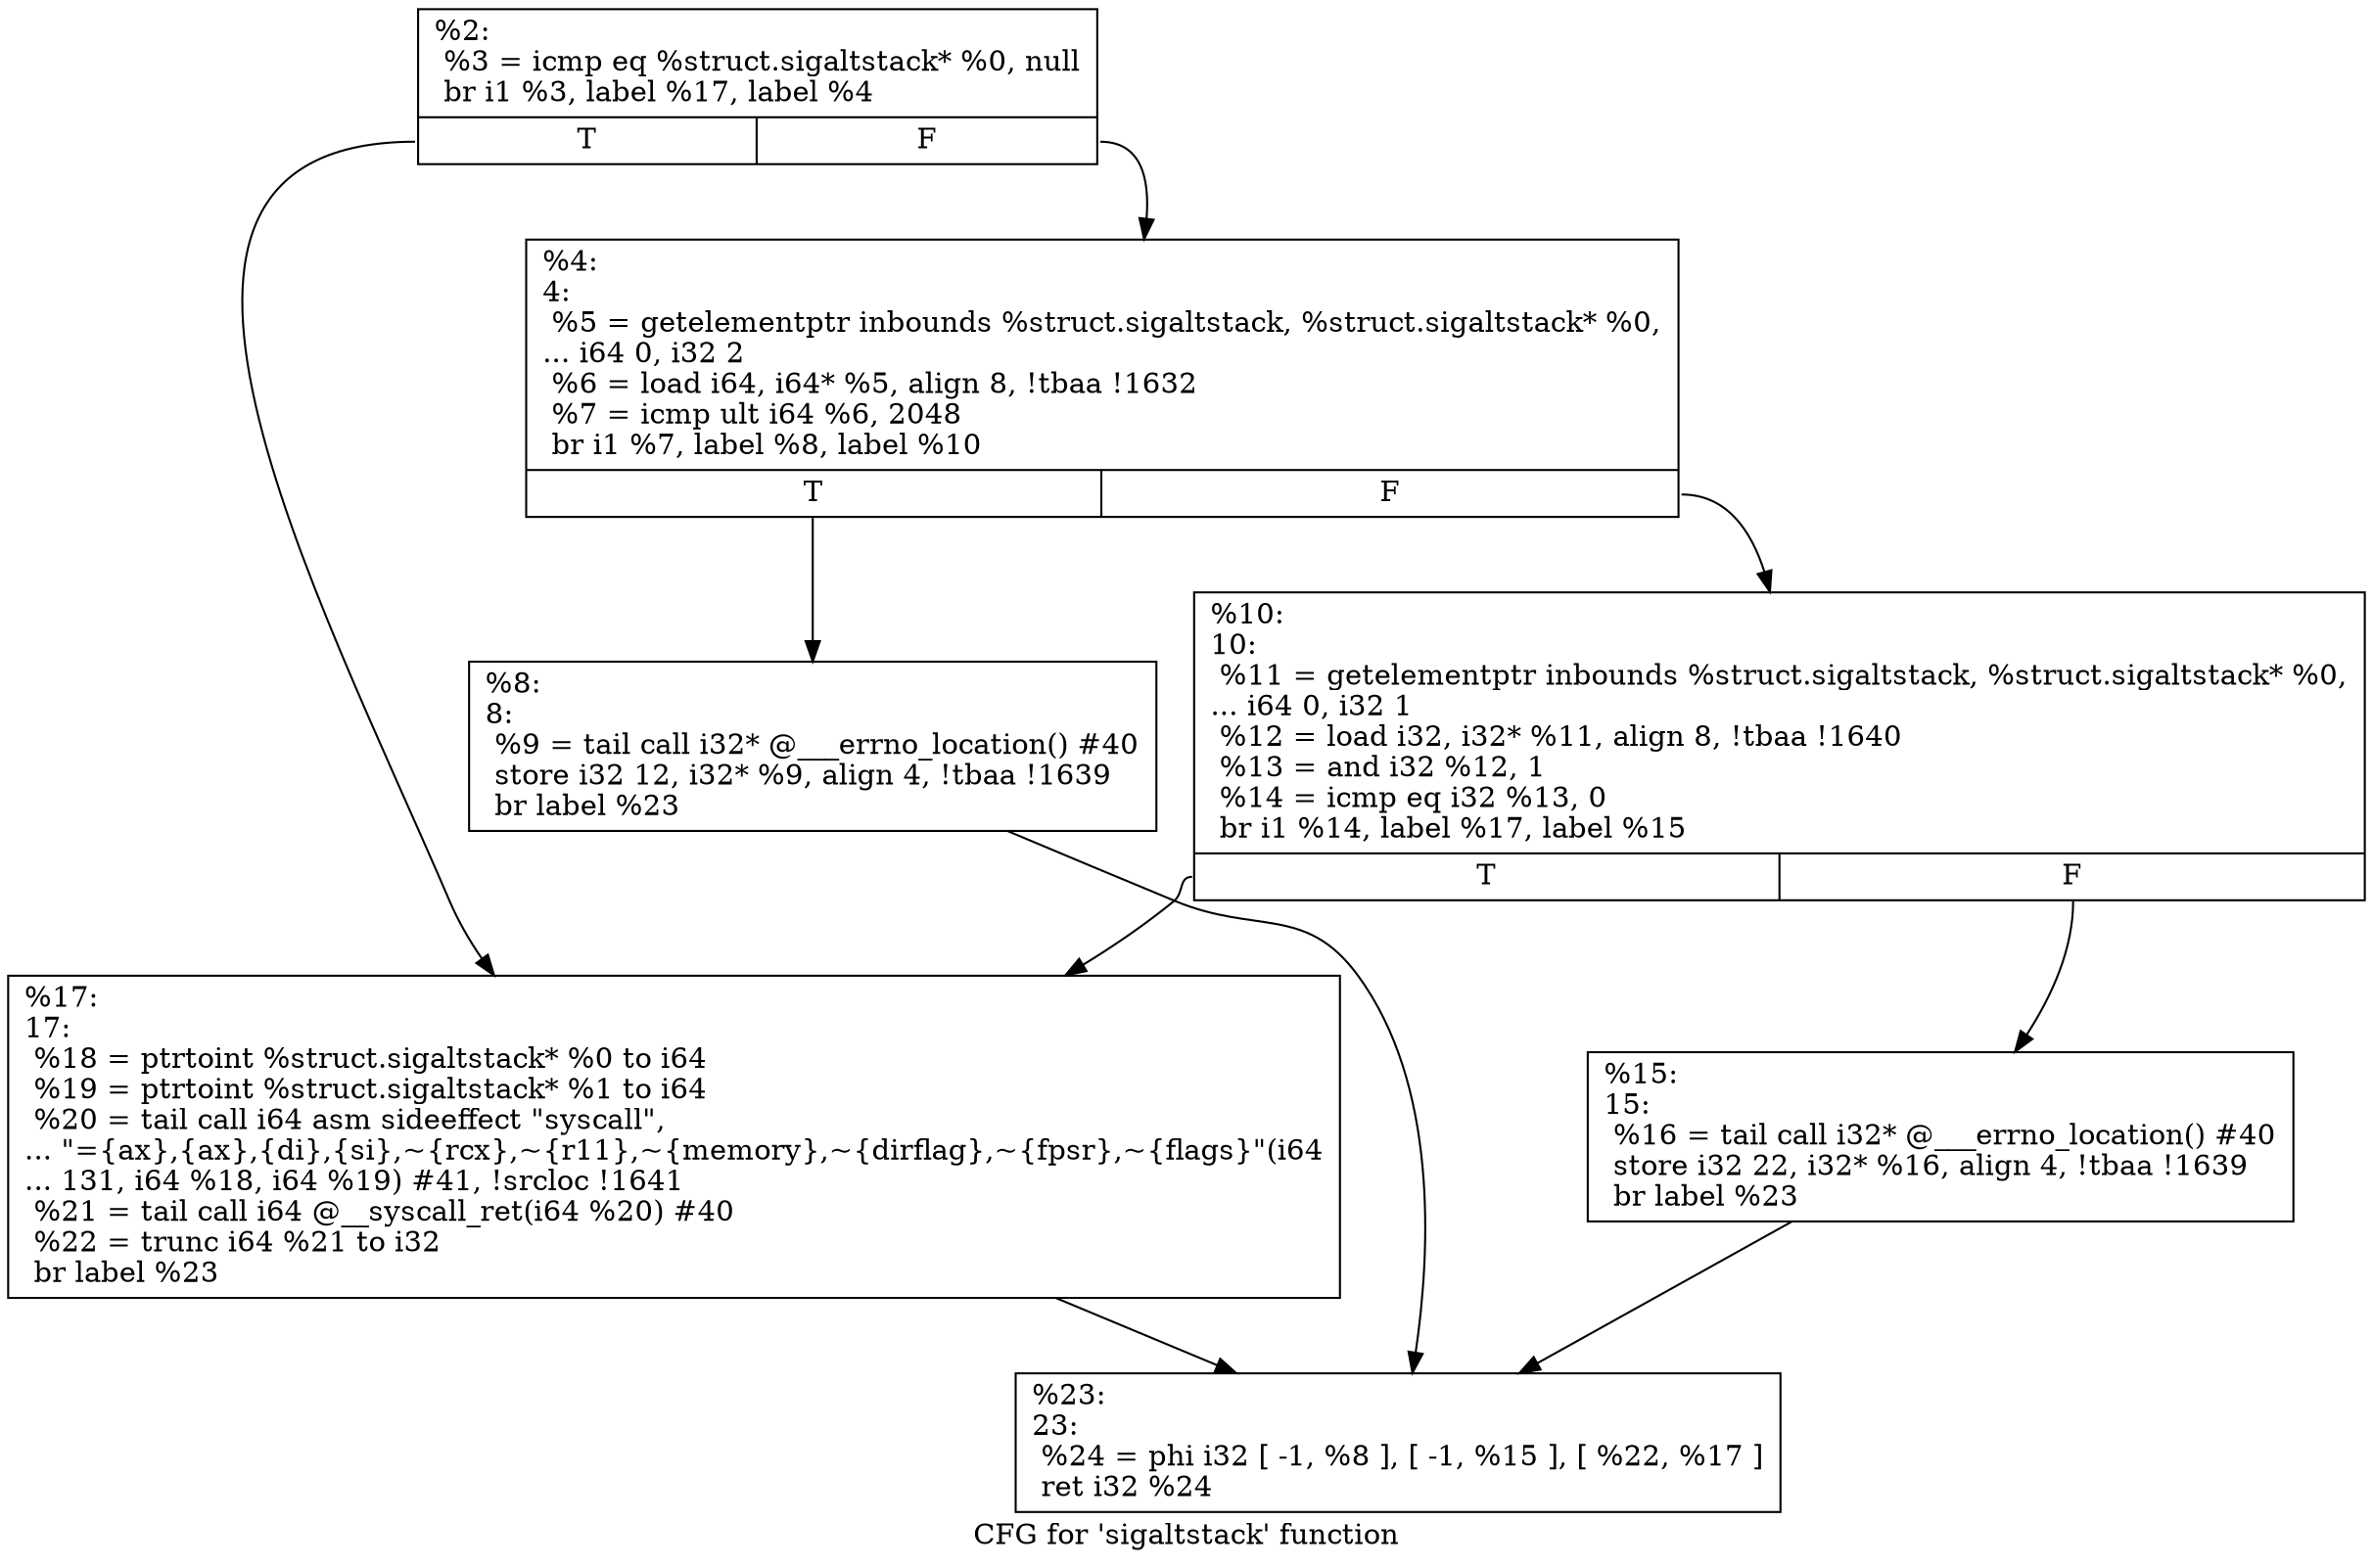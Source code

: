 digraph "CFG for 'sigaltstack' function" {
	label="CFG for 'sigaltstack' function";

	Node0x1be1280 [shape=record,label="{%2:\l  %3 = icmp eq %struct.sigaltstack* %0, null\l  br i1 %3, label %17, label %4\l|{<s0>T|<s1>F}}"];
	Node0x1be1280:s0 -> Node0x1be1450;
	Node0x1be1280:s1 -> Node0x1be1310;
	Node0x1be1310 [shape=record,label="{%4:\l4:                                                \l  %5 = getelementptr inbounds %struct.sigaltstack, %struct.sigaltstack* %0,\l... i64 0, i32 2\l  %6 = load i64, i64* %5, align 8, !tbaa !1632\l  %7 = icmp ult i64 %6, 2048\l  br i1 %7, label %8, label %10\l|{<s0>T|<s1>F}}"];
	Node0x1be1310:s0 -> Node0x1be1360;
	Node0x1be1310:s1 -> Node0x1be13b0;
	Node0x1be1360 [shape=record,label="{%8:\l8:                                                \l  %9 = tail call i32* @___errno_location() #40\l  store i32 12, i32* %9, align 4, !tbaa !1639\l  br label %23\l}"];
	Node0x1be1360 -> Node0x1be14a0;
	Node0x1be13b0 [shape=record,label="{%10:\l10:                                               \l  %11 = getelementptr inbounds %struct.sigaltstack, %struct.sigaltstack* %0,\l... i64 0, i32 1\l  %12 = load i32, i32* %11, align 8, !tbaa !1640\l  %13 = and i32 %12, 1\l  %14 = icmp eq i32 %13, 0\l  br i1 %14, label %17, label %15\l|{<s0>T|<s1>F}}"];
	Node0x1be13b0:s0 -> Node0x1be1450;
	Node0x1be13b0:s1 -> Node0x1be1400;
	Node0x1be1400 [shape=record,label="{%15:\l15:                                               \l  %16 = tail call i32* @___errno_location() #40\l  store i32 22, i32* %16, align 4, !tbaa !1639\l  br label %23\l}"];
	Node0x1be1400 -> Node0x1be14a0;
	Node0x1be1450 [shape=record,label="{%17:\l17:                                               \l  %18 = ptrtoint %struct.sigaltstack* %0 to i64\l  %19 = ptrtoint %struct.sigaltstack* %1 to i64\l  %20 = tail call i64 asm sideeffect \"syscall\",\l... \"=\{ax\},\{ax\},\{di\},\{si\},~\{rcx\},~\{r11\},~\{memory\},~\{dirflag\},~\{fpsr\},~\{flags\}\"(i64\l... 131, i64 %18, i64 %19) #41, !srcloc !1641\l  %21 = tail call i64 @__syscall_ret(i64 %20) #40\l  %22 = trunc i64 %21 to i32\l  br label %23\l}"];
	Node0x1be1450 -> Node0x1be14a0;
	Node0x1be14a0 [shape=record,label="{%23:\l23:                                               \l  %24 = phi i32 [ -1, %8 ], [ -1, %15 ], [ %22, %17 ]\l  ret i32 %24\l}"];
}
